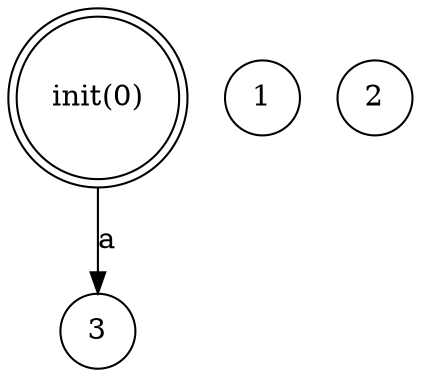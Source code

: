 Digraph {
  0 [label = "init(0)"];
  0 [shape = doublecircle];
  1 [shape = circle];
  2 [shape = circle];
  3 [shape = circle];
  0 -> 3 [label="a"];
}
